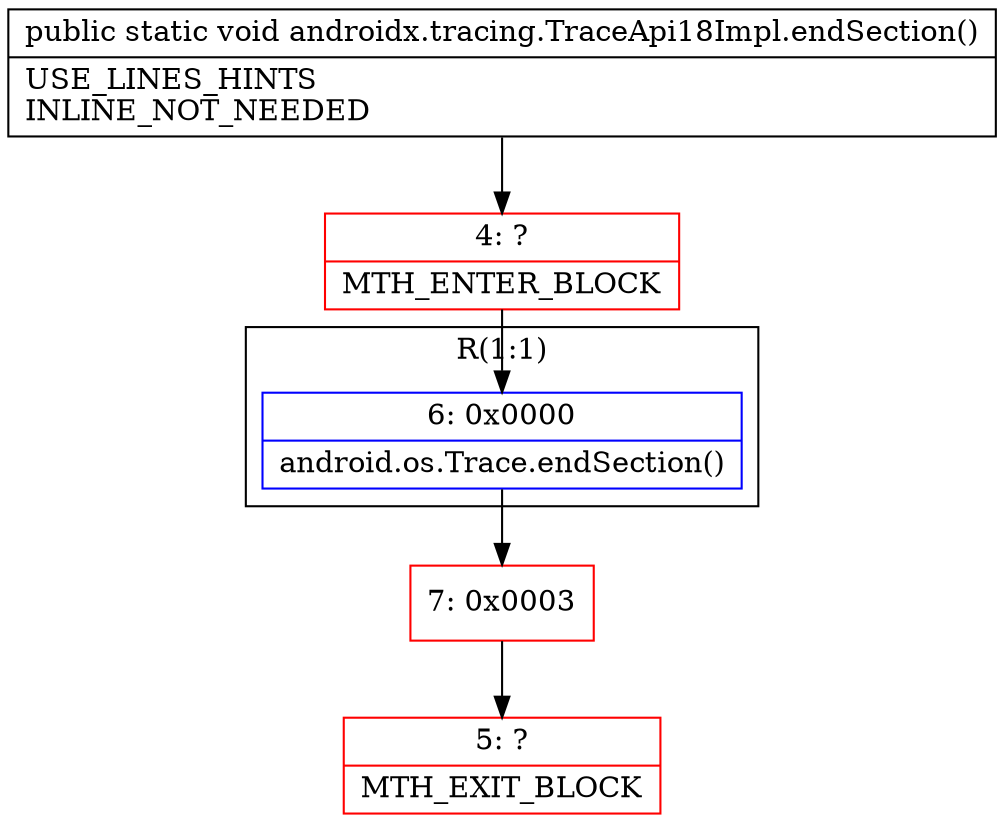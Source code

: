 digraph "CFG forandroidx.tracing.TraceApi18Impl.endSection()V" {
subgraph cluster_Region_1846469139 {
label = "R(1:1)";
node [shape=record,color=blue];
Node_6 [shape=record,label="{6\:\ 0x0000|android.os.Trace.endSection()\l}"];
}
Node_4 [shape=record,color=red,label="{4\:\ ?|MTH_ENTER_BLOCK\l}"];
Node_7 [shape=record,color=red,label="{7\:\ 0x0003}"];
Node_5 [shape=record,color=red,label="{5\:\ ?|MTH_EXIT_BLOCK\l}"];
MethodNode[shape=record,label="{public static void androidx.tracing.TraceApi18Impl.endSection()  | USE_LINES_HINTS\lINLINE_NOT_NEEDED\l}"];
MethodNode -> Node_4;Node_6 -> Node_7;
Node_4 -> Node_6;
Node_7 -> Node_5;
}

